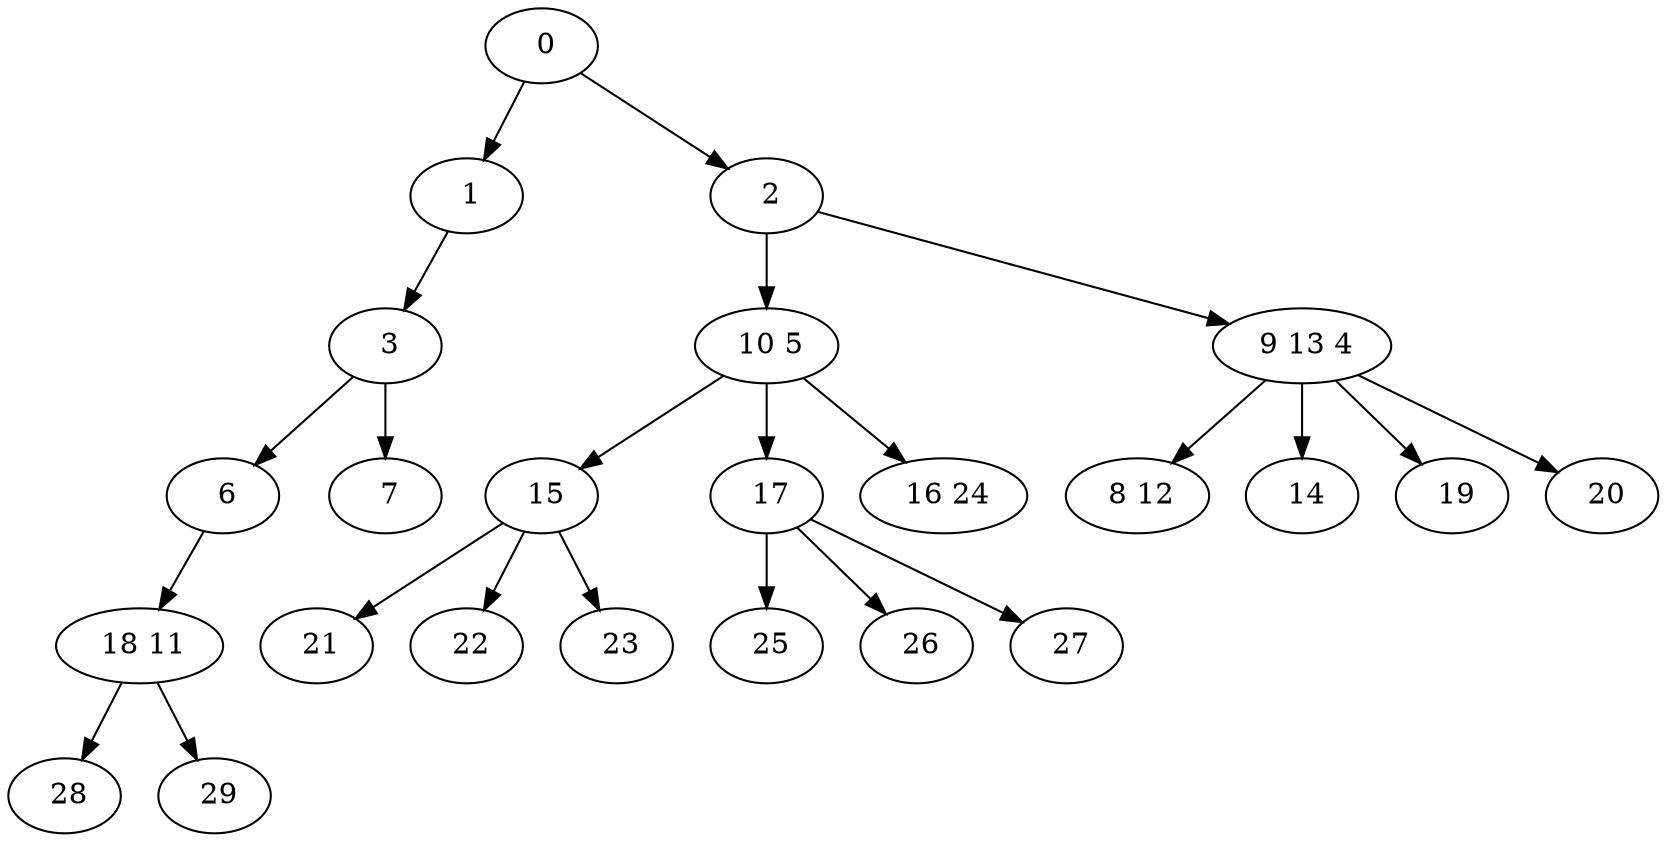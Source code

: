 digraph mytree {
" 0" -> " 1";
" 0" -> " 2";
" 1" -> " 3";
" 2" -> " 10 5";
" 2" -> " 9 13 4";
" 3" -> " 6";
" 3" -> " 7";
" 10 5" -> " 15";
" 10 5" -> " 17";
" 10 5" -> " 16 24";
" 9 13 4" -> " 8 12";
" 9 13 4" -> " 14";
" 9 13 4" -> " 19";
" 9 13 4" -> " 20";
" 6" -> " 18 11";
" 18 11" -> " 28";
" 18 11" -> " 29";
" 7";
" 15" -> " 21";
" 15" -> " 22";
" 15" -> " 23";
" 21";
" 22";
" 23";
" 17" -> " 25";
" 17" -> " 26";
" 17" -> " 27";
" 25";
" 26";
" 27";
" 28";
" 29";
" 16 24";
" 8 12";
" 14";
" 19";
" 20";
}
